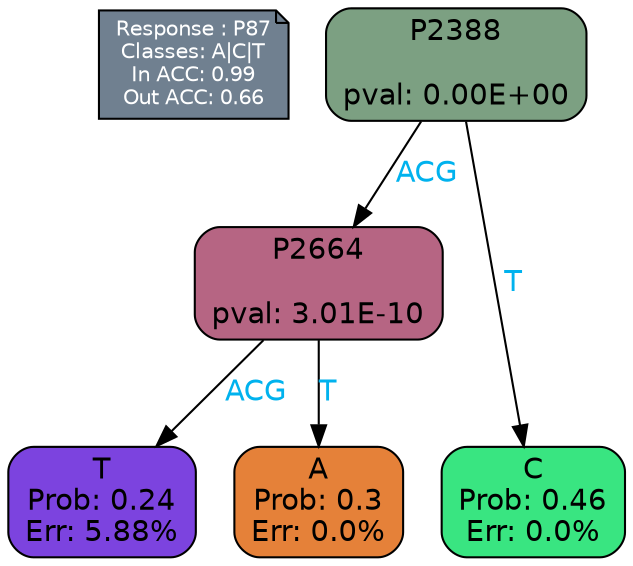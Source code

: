 digraph Tree {
node [shape=box, style="filled, rounded", color="black", fontname=helvetica] ;
graph [ranksep=equally, splines=polylines, bgcolor=transparent, dpi=600] ;
edge [fontname=helvetica] ;
LEGEND [label="Response : P87
Classes: A|C|T
In ACC: 0.99
Out ACC: 0.66
",shape=note,align=left,style=filled,fillcolor="slategray",fontcolor="white",fontsize=10];1 [label="P2388

pval: 0.00E+00", fillcolor="#7ca082"] ;
2 [label="P2664

pval: 3.01E-10", fillcolor="#b66583"] ;
3 [label="T
Prob: 0.24
Err: 5.88%", fillcolor="#7c43df"] ;
4 [label="A
Prob: 0.3
Err: 0.0%", fillcolor="#e58139"] ;
5 [label="C
Prob: 0.46
Err: 0.0%", fillcolor="#39e581"] ;
1 -> 2 [label="ACG",fontcolor=deepskyblue2] ;
1 -> 5 [label="T",fontcolor=deepskyblue2] ;
2 -> 3 [label="ACG",fontcolor=deepskyblue2] ;
2 -> 4 [label="T",fontcolor=deepskyblue2] ;
{rank = same; 3;4;5;}{rank = same; LEGEND;1;}}